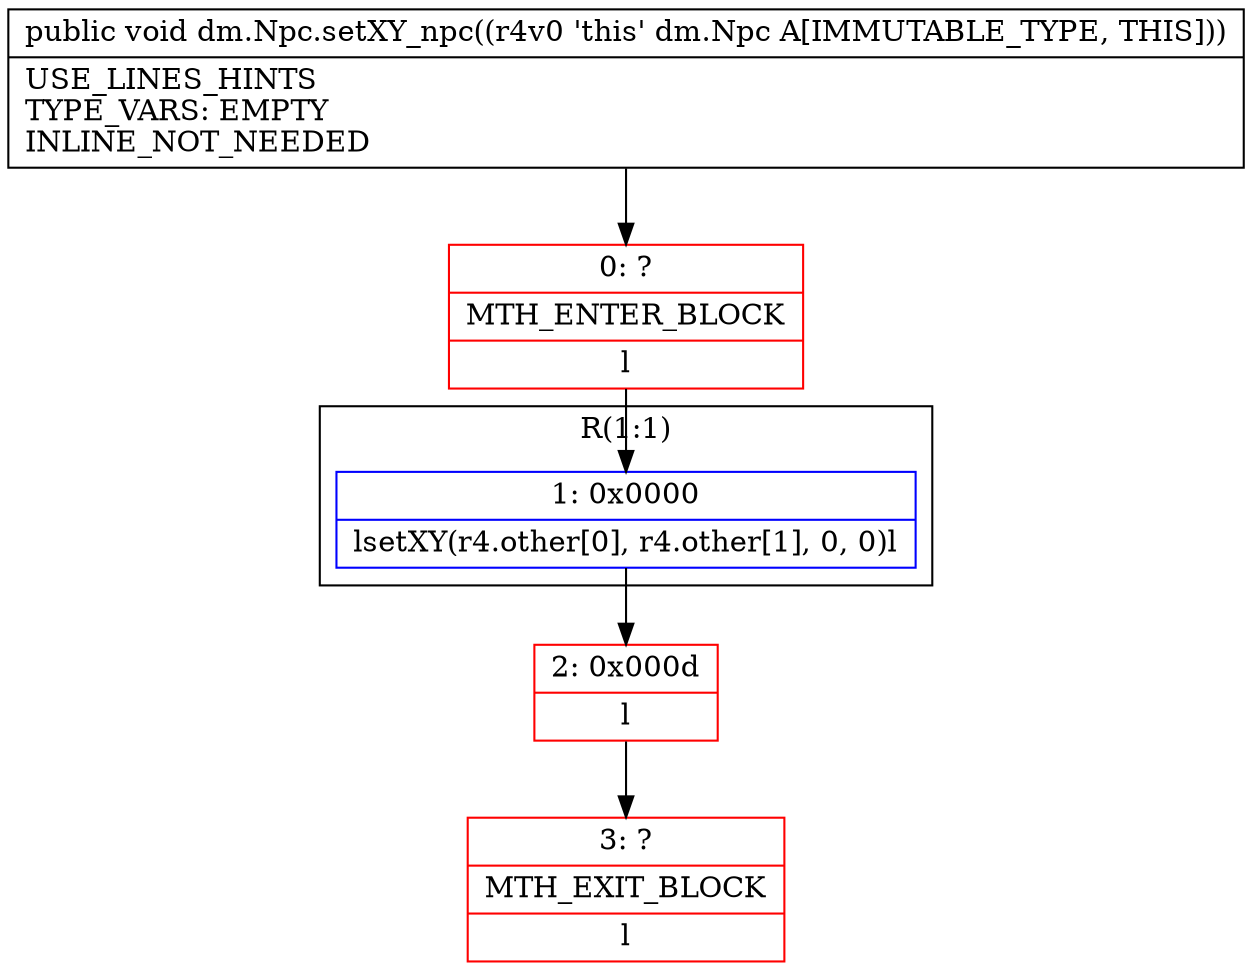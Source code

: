 digraph "CFG fordm.Npc.setXY_npc()V" {
subgraph cluster_Region_1700067535 {
label = "R(1:1)";
node [shape=record,color=blue];
Node_1 [shape=record,label="{1\:\ 0x0000|lsetXY(r4.other[0], r4.other[1], 0, 0)l}"];
}
Node_0 [shape=record,color=red,label="{0\:\ ?|MTH_ENTER_BLOCK\l|l}"];
Node_2 [shape=record,color=red,label="{2\:\ 0x000d|l}"];
Node_3 [shape=record,color=red,label="{3\:\ ?|MTH_EXIT_BLOCK\l|l}"];
MethodNode[shape=record,label="{public void dm.Npc.setXY_npc((r4v0 'this' dm.Npc A[IMMUTABLE_TYPE, THIS]))  | USE_LINES_HINTS\lTYPE_VARS: EMPTY\lINLINE_NOT_NEEDED\l}"];
MethodNode -> Node_0;
Node_1 -> Node_2;
Node_0 -> Node_1;
Node_2 -> Node_3;
}

